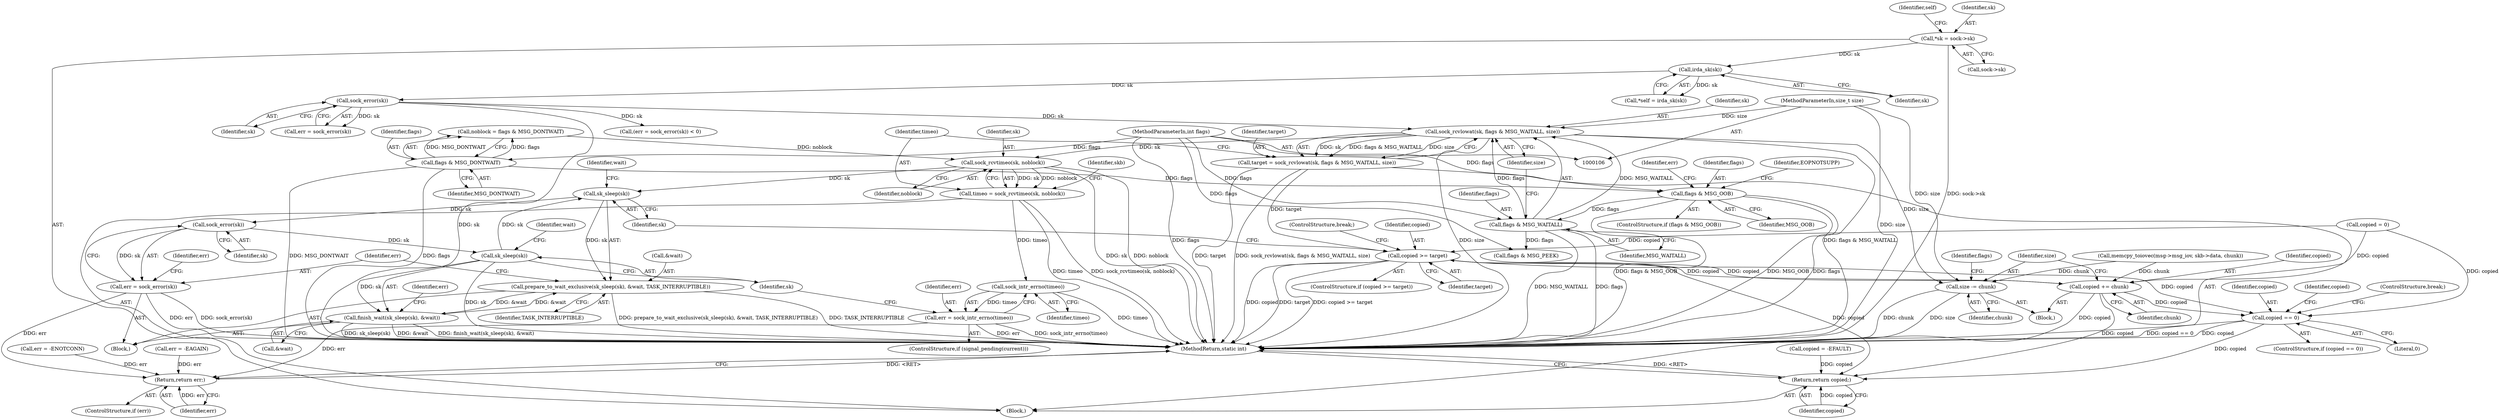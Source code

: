 digraph "0_linux_f3d3342602f8bcbf37d7c46641cb9bca7618eb1c_17@pointer" {
"1000175" [label="(Call,sock_rcvlowat(sk, flags & MSG_WAITALL, size))"];
"1000145" [label="(Call,sock_error(sk))"];
"1000122" [label="(Call,irda_sk(sk))"];
"1000114" [label="(Call,*sk = sock->sk)"];
"1000177" [label="(Call,flags & MSG_WAITALL)"];
"1000164" [label="(Call,flags & MSG_OOB)"];
"1000127" [label="(Call,flags & MSG_DONTWAIT)"];
"1000111" [label="(MethodParameterIn,int flags)"];
"1000110" [label="(MethodParameterIn,size_t size)"];
"1000173" [label="(Call,target = sock_rcvlowat(sk, flags & MSG_WAITALL, size))"];
"1000208" [label="(Call,copied >= target)"];
"1000301" [label="(Call,copied == 0)"];
"1000390" [label="(Return,return copied;)"];
"1000309" [label="(Call,copied += chunk)"];
"1000183" [label="(Call,sock_rcvtimeo(sk, noblock))"];
"1000181" [label="(Call,timeo = sock_rcvtimeo(sk, noblock))"];
"1000244" [label="(Call,sock_intr_errno(timeo))"];
"1000242" [label="(Call,err = sock_intr_errno(timeo))"];
"1000274" [label="(Return,return err;)"];
"1000213" [label="(Call,sk_sleep(sk))"];
"1000212" [label="(Call,prepare_to_wait_exclusive(sk_sleep(sk), &wait, TASK_INTERRUPTIBLE))"];
"1000267" [label="(Call,finish_wait(sk_sleep(sk), &wait))"];
"1000220" [label="(Call,sock_error(sk))"];
"1000218" [label="(Call,err = sock_error(sk))"];
"1000268" [label="(Call,sk_sleep(sk))"];
"1000312" [label="(Call,size -= chunk)"];
"1000175" [label="(Call,sock_rcvlowat(sk, flags & MSG_WAITALL, size))"];
"1000244" [label="(Call,sock_intr_errno(timeo))"];
"1000180" [label="(Identifier,size)"];
"1000272" [label="(ControlStructure,if (err))"];
"1000142" [label="(Call,(err = sock_error(sk)) < 0)"];
"1000314" [label="(Identifier,chunk)"];
"1000123" [label="(Identifier,sk)"];
"1000267" [label="(Call,finish_wait(sk_sleep(sk), &wait))"];
"1000300" [label="(ControlStructure,if (copied == 0))"];
"1000177" [label="(Call,flags & MSG_WAITALL)"];
"1000317" [label="(Call,flags & MSG_PEEK)"];
"1000216" [label="(Identifier,wait)"];
"1000239" [label="(ControlStructure,if (signal_pending(current)))"];
"1000111" [label="(MethodParameterIn,int flags)"];
"1000169" [label="(Identifier,EOPNOTSUPP)"];
"1000112" [label="(Block,)"];
"1000145" [label="(Call,sock_error(sk))"];
"1000212" [label="(Call,prepare_to_wait_exclusive(sk_sleep(sk), &wait, TASK_INTERRUPTIBLE))"];
"1000318" [label="(Identifier,flags)"];
"1000217" [label="(Identifier,TASK_INTERRUPTIBLE)"];
"1000392" [label="(MethodReturn,static int)"];
"1000114" [label="(Call,*sk = sock->sk)"];
"1000166" [label="(Identifier,MSG_OOB)"];
"1000181" [label="(Call,timeo = sock_rcvtimeo(sk, noblock))"];
"1000121" [label="(Identifier,self)"];
"1000302" [label="(Identifier,copied)"];
"1000182" [label="(Identifier,timeo)"];
"1000213" [label="(Call,sk_sleep(sk))"];
"1000210" [label="(Identifier,target)"];
"1000391" [label="(Identifier,copied)"];
"1000183" [label="(Call,sock_rcvtimeo(sk, noblock))"];
"1000242" [label="(Call,err = sock_intr_errno(timeo))"];
"1000163" [label="(ControlStructure,if (flags & MSG_OOB))"];
"1000312" [label="(Call,size -= chunk)"];
"1000129" [label="(Identifier,MSG_DONTWAIT)"];
"1000176" [label="(Identifier,sk)"];
"1000219" [label="(Identifier,err)"];
"1000209" [label="(Identifier,copied)"];
"1000275" [label="(Identifier,err)"];
"1000185" [label="(Identifier,noblock)"];
"1000274" [label="(Return,return err;)"];
"1000220" [label="(Call,sock_error(sk))"];
"1000305" [label="(Identifier,copied)"];
"1000128" [label="(Identifier,flags)"];
"1000207" [label="(ControlStructure,if (copied >= target))"];
"1000303" [label="(Literal,0)"];
"1000116" [label="(Call,sock->sk)"];
"1000214" [label="(Identifier,sk)"];
"1000285" [label="(Call,memcpy_toiovec(msg->msg_iov, skb->data, chunk))"];
"1000234" [label="(Call,err = -EAGAIN)"];
"1000269" [label="(Identifier,sk)"];
"1000191" [label="(Identifier,skb)"];
"1000171" [label="(Identifier,err)"];
"1000143" [label="(Call,err = sock_error(sk))"];
"1000268" [label="(Call,sk_sleep(sk))"];
"1000110" [label="(MethodParameterIn,size_t size)"];
"1000173" [label="(Call,target = sock_rcvlowat(sk, flags & MSG_WAITALL, size))"];
"1000253" [label="(Call,err = -ENOTCONN)"];
"1000270" [label="(Call,&wait)"];
"1000308" [label="(ControlStructure,break;)"];
"1000223" [label="(Identifier,err)"];
"1000164" [label="(Call,flags & MSG_OOB)"];
"1000311" [label="(Identifier,chunk)"];
"1000310" [label="(Identifier,copied)"];
"1000165" [label="(Identifier,flags)"];
"1000309" [label="(Call,copied += chunk)"];
"1000211" [label="(ControlStructure,break;)"];
"1000122" [label="(Call,irda_sk(sk))"];
"1000187" [label="(Block,)"];
"1000304" [label="(Call,copied = -EFAULT)"];
"1000127" [label="(Call,flags & MSG_DONTWAIT)"];
"1000390" [label="(Return,return copied;)"];
"1000146" [label="(Identifier,sk)"];
"1000243" [label="(Identifier,err)"];
"1000115" [label="(Identifier,sk)"];
"1000273" [label="(Identifier,err)"];
"1000301" [label="(Call,copied == 0)"];
"1000174" [label="(Identifier,target)"];
"1000131" [label="(Call,copied = 0)"];
"1000221" [label="(Identifier,sk)"];
"1000313" [label="(Identifier,size)"];
"1000184" [label="(Identifier,sk)"];
"1000271" [label="(Identifier,wait)"];
"1000178" [label="(Identifier,flags)"];
"1000125" [label="(Call,noblock = flags & MSG_DONTWAIT)"];
"1000201" [label="(Block,)"];
"1000120" [label="(Call,*self = irda_sk(sk))"];
"1000245" [label="(Identifier,timeo)"];
"1000208" [label="(Call,copied >= target)"];
"1000218" [label="(Call,err = sock_error(sk))"];
"1000179" [label="(Identifier,MSG_WAITALL)"];
"1000215" [label="(Call,&wait)"];
"1000175" -> "1000173"  [label="AST: "];
"1000175" -> "1000180"  [label="CFG: "];
"1000176" -> "1000175"  [label="AST: "];
"1000177" -> "1000175"  [label="AST: "];
"1000180" -> "1000175"  [label="AST: "];
"1000173" -> "1000175"  [label="CFG: "];
"1000175" -> "1000392"  [label="DDG: size"];
"1000175" -> "1000392"  [label="DDG: flags & MSG_WAITALL"];
"1000175" -> "1000173"  [label="DDG: sk"];
"1000175" -> "1000173"  [label="DDG: flags & MSG_WAITALL"];
"1000175" -> "1000173"  [label="DDG: size"];
"1000145" -> "1000175"  [label="DDG: sk"];
"1000177" -> "1000175"  [label="DDG: flags"];
"1000177" -> "1000175"  [label="DDG: MSG_WAITALL"];
"1000110" -> "1000175"  [label="DDG: size"];
"1000175" -> "1000183"  [label="DDG: sk"];
"1000175" -> "1000312"  [label="DDG: size"];
"1000145" -> "1000143"  [label="AST: "];
"1000145" -> "1000146"  [label="CFG: "];
"1000146" -> "1000145"  [label="AST: "];
"1000143" -> "1000145"  [label="CFG: "];
"1000145" -> "1000392"  [label="DDG: sk"];
"1000145" -> "1000142"  [label="DDG: sk"];
"1000145" -> "1000143"  [label="DDG: sk"];
"1000122" -> "1000145"  [label="DDG: sk"];
"1000122" -> "1000120"  [label="AST: "];
"1000122" -> "1000123"  [label="CFG: "];
"1000123" -> "1000122"  [label="AST: "];
"1000120" -> "1000122"  [label="CFG: "];
"1000122" -> "1000120"  [label="DDG: sk"];
"1000114" -> "1000122"  [label="DDG: sk"];
"1000114" -> "1000112"  [label="AST: "];
"1000114" -> "1000116"  [label="CFG: "];
"1000115" -> "1000114"  [label="AST: "];
"1000116" -> "1000114"  [label="AST: "];
"1000121" -> "1000114"  [label="CFG: "];
"1000114" -> "1000392"  [label="DDG: sock->sk"];
"1000177" -> "1000179"  [label="CFG: "];
"1000178" -> "1000177"  [label="AST: "];
"1000179" -> "1000177"  [label="AST: "];
"1000180" -> "1000177"  [label="CFG: "];
"1000177" -> "1000392"  [label="DDG: flags"];
"1000177" -> "1000392"  [label="DDG: MSG_WAITALL"];
"1000164" -> "1000177"  [label="DDG: flags"];
"1000111" -> "1000177"  [label="DDG: flags"];
"1000177" -> "1000317"  [label="DDG: flags"];
"1000164" -> "1000163"  [label="AST: "];
"1000164" -> "1000166"  [label="CFG: "];
"1000165" -> "1000164"  [label="AST: "];
"1000166" -> "1000164"  [label="AST: "];
"1000169" -> "1000164"  [label="CFG: "];
"1000171" -> "1000164"  [label="CFG: "];
"1000164" -> "1000392"  [label="DDG: flags & MSG_OOB"];
"1000164" -> "1000392"  [label="DDG: MSG_OOB"];
"1000164" -> "1000392"  [label="DDG: flags"];
"1000127" -> "1000164"  [label="DDG: flags"];
"1000111" -> "1000164"  [label="DDG: flags"];
"1000127" -> "1000125"  [label="AST: "];
"1000127" -> "1000129"  [label="CFG: "];
"1000128" -> "1000127"  [label="AST: "];
"1000129" -> "1000127"  [label="AST: "];
"1000125" -> "1000127"  [label="CFG: "];
"1000127" -> "1000392"  [label="DDG: MSG_DONTWAIT"];
"1000127" -> "1000392"  [label="DDG: flags"];
"1000127" -> "1000125"  [label="DDG: flags"];
"1000127" -> "1000125"  [label="DDG: MSG_DONTWAIT"];
"1000111" -> "1000127"  [label="DDG: flags"];
"1000111" -> "1000106"  [label="AST: "];
"1000111" -> "1000392"  [label="DDG: flags"];
"1000111" -> "1000317"  [label="DDG: flags"];
"1000110" -> "1000106"  [label="AST: "];
"1000110" -> "1000392"  [label="DDG: size"];
"1000110" -> "1000312"  [label="DDG: size"];
"1000173" -> "1000112"  [label="AST: "];
"1000174" -> "1000173"  [label="AST: "];
"1000182" -> "1000173"  [label="CFG: "];
"1000173" -> "1000392"  [label="DDG: target"];
"1000173" -> "1000392"  [label="DDG: sock_rcvlowat(sk, flags & MSG_WAITALL, size)"];
"1000173" -> "1000208"  [label="DDG: target"];
"1000208" -> "1000207"  [label="AST: "];
"1000208" -> "1000210"  [label="CFG: "];
"1000209" -> "1000208"  [label="AST: "];
"1000210" -> "1000208"  [label="AST: "];
"1000211" -> "1000208"  [label="CFG: "];
"1000214" -> "1000208"  [label="CFG: "];
"1000208" -> "1000392"  [label="DDG: copied"];
"1000208" -> "1000392"  [label="DDG: target"];
"1000208" -> "1000392"  [label="DDG: copied >= target"];
"1000309" -> "1000208"  [label="DDG: copied"];
"1000131" -> "1000208"  [label="DDG: copied"];
"1000208" -> "1000301"  [label="DDG: copied"];
"1000208" -> "1000309"  [label="DDG: copied"];
"1000208" -> "1000390"  [label="DDG: copied"];
"1000301" -> "1000300"  [label="AST: "];
"1000301" -> "1000303"  [label="CFG: "];
"1000302" -> "1000301"  [label="AST: "];
"1000303" -> "1000301"  [label="AST: "];
"1000305" -> "1000301"  [label="CFG: "];
"1000308" -> "1000301"  [label="CFG: "];
"1000301" -> "1000392"  [label="DDG: copied == 0"];
"1000301" -> "1000392"  [label="DDG: copied"];
"1000309" -> "1000301"  [label="DDG: copied"];
"1000131" -> "1000301"  [label="DDG: copied"];
"1000301" -> "1000390"  [label="DDG: copied"];
"1000390" -> "1000112"  [label="AST: "];
"1000390" -> "1000391"  [label="CFG: "];
"1000391" -> "1000390"  [label="AST: "];
"1000392" -> "1000390"  [label="CFG: "];
"1000390" -> "1000392"  [label="DDG: <RET>"];
"1000391" -> "1000390"  [label="DDG: copied"];
"1000309" -> "1000390"  [label="DDG: copied"];
"1000304" -> "1000390"  [label="DDG: copied"];
"1000309" -> "1000187"  [label="AST: "];
"1000309" -> "1000311"  [label="CFG: "];
"1000310" -> "1000309"  [label="AST: "];
"1000311" -> "1000309"  [label="AST: "];
"1000313" -> "1000309"  [label="CFG: "];
"1000309" -> "1000392"  [label="DDG: copied"];
"1000285" -> "1000309"  [label="DDG: chunk"];
"1000131" -> "1000309"  [label="DDG: copied"];
"1000183" -> "1000181"  [label="AST: "];
"1000183" -> "1000185"  [label="CFG: "];
"1000184" -> "1000183"  [label="AST: "];
"1000185" -> "1000183"  [label="AST: "];
"1000181" -> "1000183"  [label="CFG: "];
"1000183" -> "1000392"  [label="DDG: noblock"];
"1000183" -> "1000392"  [label="DDG: sk"];
"1000183" -> "1000181"  [label="DDG: sk"];
"1000183" -> "1000181"  [label="DDG: noblock"];
"1000125" -> "1000183"  [label="DDG: noblock"];
"1000183" -> "1000213"  [label="DDG: sk"];
"1000181" -> "1000112"  [label="AST: "];
"1000182" -> "1000181"  [label="AST: "];
"1000191" -> "1000181"  [label="CFG: "];
"1000181" -> "1000392"  [label="DDG: timeo"];
"1000181" -> "1000392"  [label="DDG: sock_rcvtimeo(sk, noblock)"];
"1000181" -> "1000244"  [label="DDG: timeo"];
"1000244" -> "1000242"  [label="AST: "];
"1000244" -> "1000245"  [label="CFG: "];
"1000245" -> "1000244"  [label="AST: "];
"1000242" -> "1000244"  [label="CFG: "];
"1000244" -> "1000392"  [label="DDG: timeo"];
"1000244" -> "1000242"  [label="DDG: timeo"];
"1000242" -> "1000239"  [label="AST: "];
"1000243" -> "1000242"  [label="AST: "];
"1000269" -> "1000242"  [label="CFG: "];
"1000242" -> "1000392"  [label="DDG: sock_intr_errno(timeo)"];
"1000242" -> "1000392"  [label="DDG: err"];
"1000242" -> "1000274"  [label="DDG: err"];
"1000274" -> "1000272"  [label="AST: "];
"1000274" -> "1000275"  [label="CFG: "];
"1000275" -> "1000274"  [label="AST: "];
"1000392" -> "1000274"  [label="CFG: "];
"1000274" -> "1000392"  [label="DDG: <RET>"];
"1000275" -> "1000274"  [label="DDG: err"];
"1000234" -> "1000274"  [label="DDG: err"];
"1000218" -> "1000274"  [label="DDG: err"];
"1000253" -> "1000274"  [label="DDG: err"];
"1000213" -> "1000212"  [label="AST: "];
"1000213" -> "1000214"  [label="CFG: "];
"1000214" -> "1000213"  [label="AST: "];
"1000216" -> "1000213"  [label="CFG: "];
"1000213" -> "1000212"  [label="DDG: sk"];
"1000268" -> "1000213"  [label="DDG: sk"];
"1000213" -> "1000220"  [label="DDG: sk"];
"1000212" -> "1000201"  [label="AST: "];
"1000212" -> "1000217"  [label="CFG: "];
"1000215" -> "1000212"  [label="AST: "];
"1000217" -> "1000212"  [label="AST: "];
"1000219" -> "1000212"  [label="CFG: "];
"1000212" -> "1000392"  [label="DDG: prepare_to_wait_exclusive(sk_sleep(sk), &wait, TASK_INTERRUPTIBLE)"];
"1000212" -> "1000392"  [label="DDG: TASK_INTERRUPTIBLE"];
"1000267" -> "1000212"  [label="DDG: &wait"];
"1000212" -> "1000267"  [label="DDG: &wait"];
"1000267" -> "1000201"  [label="AST: "];
"1000267" -> "1000270"  [label="CFG: "];
"1000268" -> "1000267"  [label="AST: "];
"1000270" -> "1000267"  [label="AST: "];
"1000273" -> "1000267"  [label="CFG: "];
"1000267" -> "1000392"  [label="DDG: finish_wait(sk_sleep(sk), &wait)"];
"1000267" -> "1000392"  [label="DDG: sk_sleep(sk)"];
"1000267" -> "1000392"  [label="DDG: &wait"];
"1000268" -> "1000267"  [label="DDG: sk"];
"1000220" -> "1000218"  [label="AST: "];
"1000220" -> "1000221"  [label="CFG: "];
"1000221" -> "1000220"  [label="AST: "];
"1000218" -> "1000220"  [label="CFG: "];
"1000220" -> "1000218"  [label="DDG: sk"];
"1000220" -> "1000268"  [label="DDG: sk"];
"1000218" -> "1000201"  [label="AST: "];
"1000219" -> "1000218"  [label="AST: "];
"1000223" -> "1000218"  [label="CFG: "];
"1000218" -> "1000392"  [label="DDG: err"];
"1000218" -> "1000392"  [label="DDG: sock_error(sk)"];
"1000268" -> "1000269"  [label="CFG: "];
"1000269" -> "1000268"  [label="AST: "];
"1000271" -> "1000268"  [label="CFG: "];
"1000268" -> "1000392"  [label="DDG: sk"];
"1000312" -> "1000187"  [label="AST: "];
"1000312" -> "1000314"  [label="CFG: "];
"1000313" -> "1000312"  [label="AST: "];
"1000314" -> "1000312"  [label="AST: "];
"1000318" -> "1000312"  [label="CFG: "];
"1000312" -> "1000392"  [label="DDG: size"];
"1000312" -> "1000392"  [label="DDG: chunk"];
"1000285" -> "1000312"  [label="DDG: chunk"];
}

